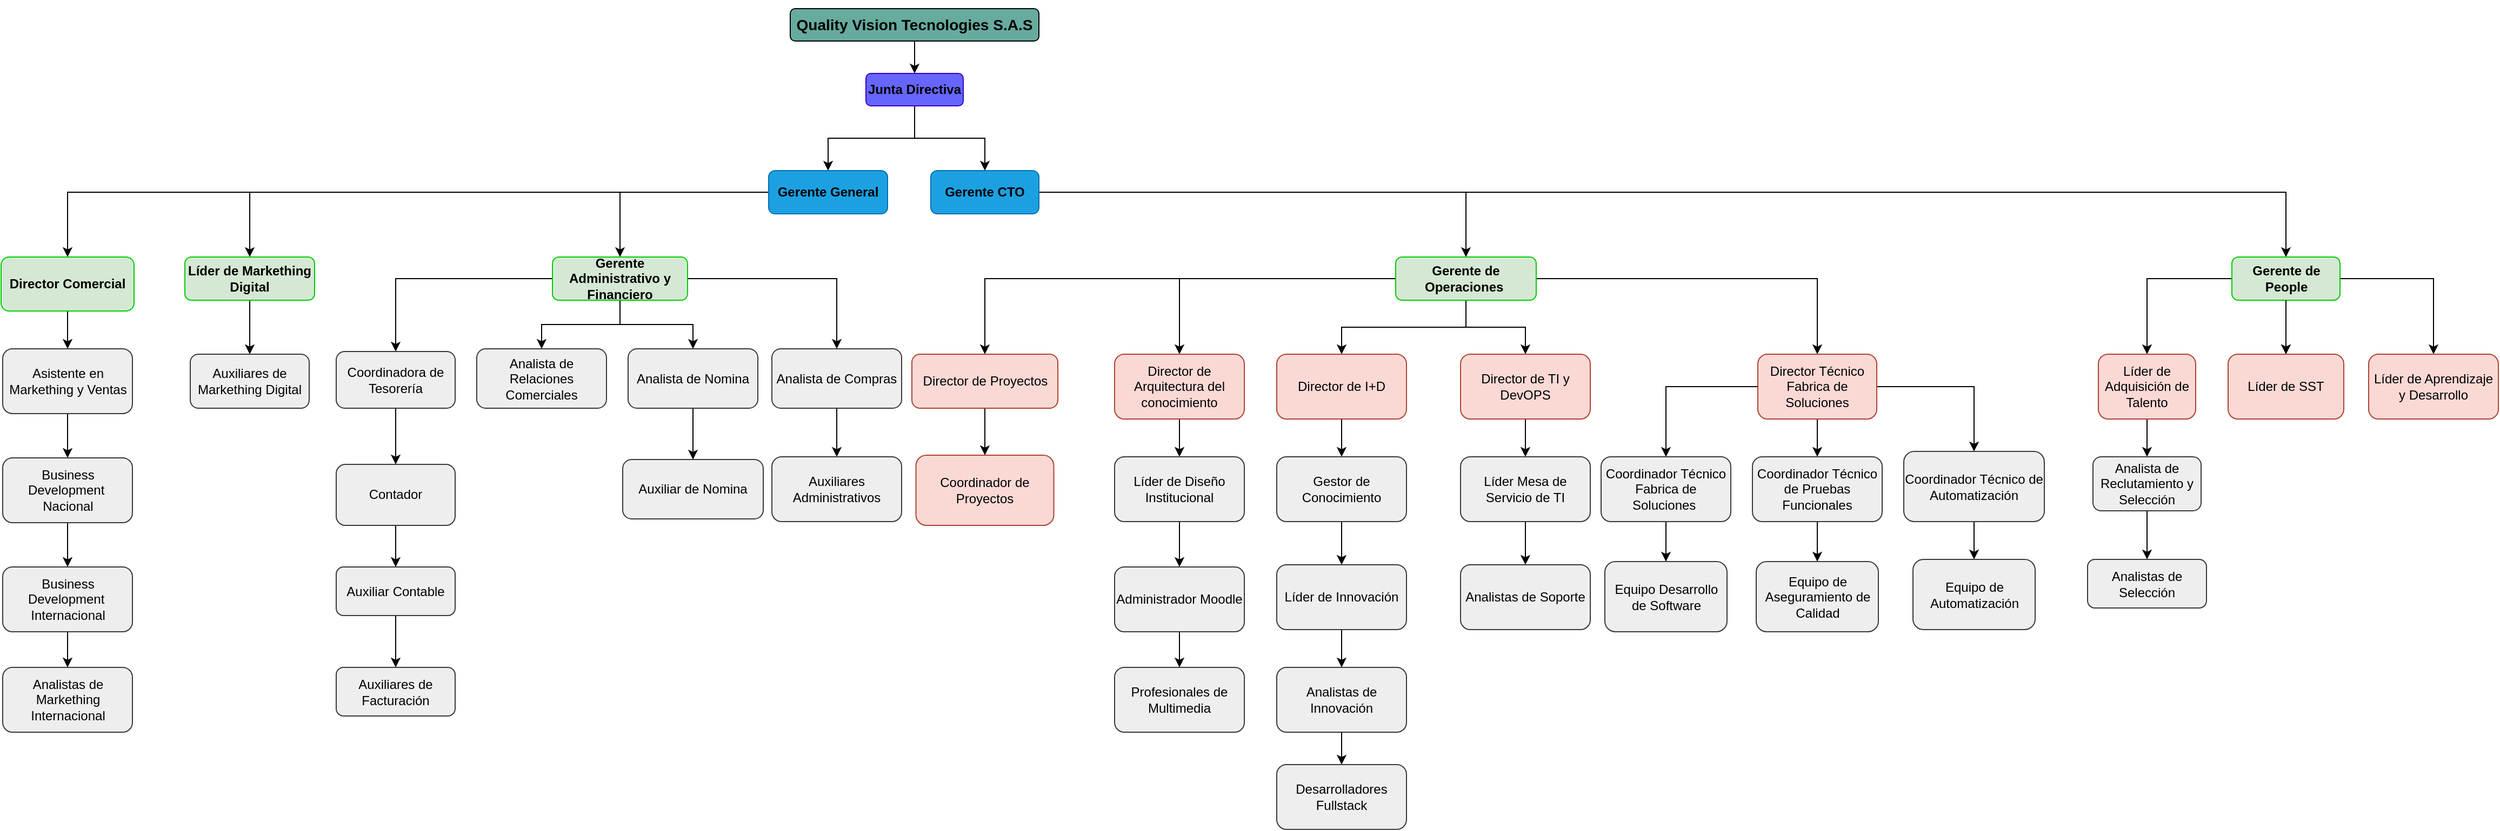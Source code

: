 <mxfile version="28.1.0">
  <diagram name="Página-1" id="11aGm9SkkB86KHjLV3OP">
    <mxGraphModel dx="2316" dy="753" grid="1" gridSize="10" guides="1" tooltips="1" connect="1" arrows="1" fold="1" page="1" pageScale="1" pageWidth="827" pageHeight="1169" math="0" shadow="0">
      <root>
        <mxCell id="0" />
        <mxCell id="1" parent="0" />
        <mxCell id="yNXOAHpUrxnPB8L_Ha3r-6" value="" style="edgeStyle=orthogonalEdgeStyle;rounded=0;orthogonalLoop=1;jettySize=auto;html=1;" parent="1" source="yNXOAHpUrxnPB8L_Ha3r-1" target="yNXOAHpUrxnPB8L_Ha3r-4" edge="1">
          <mxGeometry relative="1" as="geometry" />
        </mxCell>
        <mxCell id="yNXOAHpUrxnPB8L_Ha3r-1" value="&lt;h3 style=&quot;color: rgb(0, 0, 0);&quot;&gt;&lt;font style=&quot;vertical-align: inherit;&quot; dir=&quot;auto&quot;&gt;&lt;font style=&quot;vertical-align: inherit;&quot; dir=&quot;auto&quot;&gt;Quality Vision Tecnologies S.A.S&lt;/font&gt;&lt;/font&gt;&lt;/h3&gt;" style="rounded=1;whiteSpace=wrap;html=1;fillColor=#67AB9F;" parent="1" vertex="1">
          <mxGeometry x="310" y="40" width="230" height="30" as="geometry" />
        </mxCell>
        <mxCell id="yNXOAHpUrxnPB8L_Ha3r-9" style="edgeStyle=orthogonalEdgeStyle;rounded=0;orthogonalLoop=1;jettySize=auto;html=1;" parent="1" source="yNXOAHpUrxnPB8L_Ha3r-4" target="yNXOAHpUrxnPB8L_Ha3r-7" edge="1">
          <mxGeometry relative="1" as="geometry" />
        </mxCell>
        <mxCell id="yNXOAHpUrxnPB8L_Ha3r-10" style="edgeStyle=orthogonalEdgeStyle;rounded=0;orthogonalLoop=1;jettySize=auto;html=1;entryX=0.5;entryY=0;entryDx=0;entryDy=0;" parent="1" source="yNXOAHpUrxnPB8L_Ha3r-4" target="yNXOAHpUrxnPB8L_Ha3r-8" edge="1">
          <mxGeometry relative="1" as="geometry" />
        </mxCell>
        <mxCell id="yNXOAHpUrxnPB8L_Ha3r-4" value="&lt;font style=&quot;color: rgb(0, 0, 0);&quot;&gt;&lt;b&gt;Junta Directiva&lt;/b&gt;&lt;/font&gt;" style="rounded=1;whiteSpace=wrap;html=1;fillColor=#6666FF;fontColor=#ffffff;strokeColor=#3700CC;" parent="1" vertex="1">
          <mxGeometry x="380" y="100" width="90" height="30" as="geometry" />
        </mxCell>
        <mxCell id="6m8UZrbuLrnwmyDjbOqj-2" style="edgeStyle=orthogonalEdgeStyle;rounded=0;orthogonalLoop=1;jettySize=auto;html=1;entryX=0.5;entryY=0;entryDx=0;entryDy=0;" edge="1" parent="1" source="yNXOAHpUrxnPB8L_Ha3r-7" target="6m8UZrbuLrnwmyDjbOqj-1">
          <mxGeometry relative="1" as="geometry" />
        </mxCell>
        <mxCell id="6m8UZrbuLrnwmyDjbOqj-5" style="edgeStyle=orthogonalEdgeStyle;rounded=0;orthogonalLoop=1;jettySize=auto;html=1;entryX=0.5;entryY=0;entryDx=0;entryDy=0;" edge="1" parent="1" source="yNXOAHpUrxnPB8L_Ha3r-7" target="6m8UZrbuLrnwmyDjbOqj-3">
          <mxGeometry relative="1" as="geometry" />
        </mxCell>
        <mxCell id="6m8UZrbuLrnwmyDjbOqj-7" style="edgeStyle=orthogonalEdgeStyle;rounded=0;orthogonalLoop=1;jettySize=auto;html=1;entryX=0.5;entryY=0;entryDx=0;entryDy=0;" edge="1" parent="1" source="yNXOAHpUrxnPB8L_Ha3r-7" target="6m8UZrbuLrnwmyDjbOqj-6">
          <mxGeometry relative="1" as="geometry" />
        </mxCell>
        <mxCell id="yNXOAHpUrxnPB8L_Ha3r-7" value="&lt;font style=&quot;vertical-align: inherit;&quot; dir=&quot;auto&quot;&gt;&lt;font style=&quot;vertical-align: inherit; color: rgb(0, 0, 0);&quot; dir=&quot;auto&quot;&gt;&lt;b&gt;Gerente General&lt;/b&gt;&lt;/font&gt;&lt;/font&gt;" style="rounded=1;whiteSpace=wrap;html=1;fillColor=#1ba1e2;strokeColor=#006EAF;fontColor=#ffffff;" parent="1" vertex="1">
          <mxGeometry x="290" y="190" width="110" height="40" as="geometry" />
        </mxCell>
        <mxCell id="6m8UZrbuLrnwmyDjbOqj-10" style="edgeStyle=orthogonalEdgeStyle;rounded=0;orthogonalLoop=1;jettySize=auto;html=1;entryX=0.5;entryY=0;entryDx=0;entryDy=0;" edge="1" parent="1" source="yNXOAHpUrxnPB8L_Ha3r-8" target="6m8UZrbuLrnwmyDjbOqj-8">
          <mxGeometry relative="1" as="geometry" />
        </mxCell>
        <mxCell id="6m8UZrbuLrnwmyDjbOqj-12" style="edgeStyle=orthogonalEdgeStyle;rounded=0;orthogonalLoop=1;jettySize=auto;html=1;entryX=0.5;entryY=0;entryDx=0;entryDy=0;" edge="1" parent="1" source="yNXOAHpUrxnPB8L_Ha3r-8" target="6m8UZrbuLrnwmyDjbOqj-11">
          <mxGeometry relative="1" as="geometry" />
        </mxCell>
        <mxCell id="yNXOAHpUrxnPB8L_Ha3r-8" value="&lt;font style=&quot;color: rgb(0, 0, 0);&quot;&gt;&lt;b&gt;Gerente CTO&lt;/b&gt;&lt;/font&gt;" style="rounded=1;whiteSpace=wrap;html=1;fillColor=#1ba1e2;strokeColor=#006EAF;fontColor=#ffffff;" parent="1" vertex="1">
          <mxGeometry x="440" y="190" width="100" height="40" as="geometry" />
        </mxCell>
        <mxCell id="6m8UZrbuLrnwmyDjbOqj-108" value="" style="edgeStyle=orthogonalEdgeStyle;rounded=0;orthogonalLoop=1;jettySize=auto;html=1;" edge="1" parent="1" source="6m8UZrbuLrnwmyDjbOqj-1" target="6m8UZrbuLrnwmyDjbOqj-104">
          <mxGeometry relative="1" as="geometry" />
        </mxCell>
        <mxCell id="6m8UZrbuLrnwmyDjbOqj-1" value="Director Comercial" style="rounded=1;whiteSpace=wrap;html=1;fillColor=#d5e8d4;strokeColor=#00CC00;fontStyle=1" vertex="1" parent="1">
          <mxGeometry x="-420" y="270" width="123" height="50" as="geometry" />
        </mxCell>
        <mxCell id="6m8UZrbuLrnwmyDjbOqj-103" value="" style="edgeStyle=orthogonalEdgeStyle;rounded=0;orthogonalLoop=1;jettySize=auto;html=1;" edge="1" parent="1" source="6m8UZrbuLrnwmyDjbOqj-3" target="6m8UZrbuLrnwmyDjbOqj-102">
          <mxGeometry relative="1" as="geometry" />
        </mxCell>
        <mxCell id="6m8UZrbuLrnwmyDjbOqj-3" value="Líder de Markething Digital" style="rounded=1;whiteSpace=wrap;html=1;fillColor=#d5e8d4;strokeColor=#00CC00;fontStyle=1" vertex="1" parent="1">
          <mxGeometry x="-250" y="270" width="120" height="40" as="geometry" />
        </mxCell>
        <mxCell id="6m8UZrbuLrnwmyDjbOqj-90" style="edgeStyle=orthogonalEdgeStyle;rounded=0;orthogonalLoop=1;jettySize=auto;html=1;entryX=0.5;entryY=0;entryDx=0;entryDy=0;" edge="1" parent="1" source="6m8UZrbuLrnwmyDjbOqj-6" target="6m8UZrbuLrnwmyDjbOqj-86">
          <mxGeometry relative="1" as="geometry" />
        </mxCell>
        <mxCell id="6m8UZrbuLrnwmyDjbOqj-91" style="edgeStyle=orthogonalEdgeStyle;rounded=0;orthogonalLoop=1;jettySize=auto;html=1;entryX=0.5;entryY=0;entryDx=0;entryDy=0;" edge="1" parent="1" source="6m8UZrbuLrnwmyDjbOqj-6" target="6m8UZrbuLrnwmyDjbOqj-84">
          <mxGeometry relative="1" as="geometry" />
        </mxCell>
        <mxCell id="6m8UZrbuLrnwmyDjbOqj-94" style="edgeStyle=orthogonalEdgeStyle;rounded=0;orthogonalLoop=1;jettySize=auto;html=1;entryX=0.5;entryY=0;entryDx=0;entryDy=0;" edge="1" parent="1" source="6m8UZrbuLrnwmyDjbOqj-6" target="6m8UZrbuLrnwmyDjbOqj-83">
          <mxGeometry relative="1" as="geometry" />
        </mxCell>
        <mxCell id="6m8UZrbuLrnwmyDjbOqj-95" style="edgeStyle=orthogonalEdgeStyle;rounded=0;orthogonalLoop=1;jettySize=auto;html=1;entryX=0.5;entryY=0;entryDx=0;entryDy=0;" edge="1" parent="1" source="6m8UZrbuLrnwmyDjbOqj-6" target="6m8UZrbuLrnwmyDjbOqj-79">
          <mxGeometry relative="1" as="geometry" />
        </mxCell>
        <mxCell id="6m8UZrbuLrnwmyDjbOqj-6" value="Gerente Administrativo y Financiero" style="rounded=1;whiteSpace=wrap;html=1;fillColor=#d5e8d4;strokeColor=#00CC00;fontStyle=1" vertex="1" parent="1">
          <mxGeometry x="90" y="270" width="125" height="40" as="geometry" />
        </mxCell>
        <mxCell id="6m8UZrbuLrnwmyDjbOqj-15" style="edgeStyle=orthogonalEdgeStyle;rounded=0;orthogonalLoop=1;jettySize=auto;html=1;entryX=0.5;entryY=0;entryDx=0;entryDy=0;" edge="1" parent="1" source="6m8UZrbuLrnwmyDjbOqj-8" target="6m8UZrbuLrnwmyDjbOqj-13">
          <mxGeometry relative="1" as="geometry" />
        </mxCell>
        <mxCell id="6m8UZrbuLrnwmyDjbOqj-18" style="edgeStyle=orthogonalEdgeStyle;rounded=0;orthogonalLoop=1;jettySize=auto;html=1;entryX=0.5;entryY=0;entryDx=0;entryDy=0;" edge="1" parent="1" source="6m8UZrbuLrnwmyDjbOqj-8" target="6m8UZrbuLrnwmyDjbOqj-17">
          <mxGeometry relative="1" as="geometry" />
        </mxCell>
        <mxCell id="6m8UZrbuLrnwmyDjbOqj-56" style="edgeStyle=orthogonalEdgeStyle;rounded=0;orthogonalLoop=1;jettySize=auto;html=1;entryX=0.5;entryY=0;entryDx=0;entryDy=0;" edge="1" parent="1" source="6m8UZrbuLrnwmyDjbOqj-8" target="6m8UZrbuLrnwmyDjbOqj-53">
          <mxGeometry relative="1" as="geometry" />
        </mxCell>
        <mxCell id="6m8UZrbuLrnwmyDjbOqj-65" style="edgeStyle=orthogonalEdgeStyle;rounded=0;orthogonalLoop=1;jettySize=auto;html=1;entryX=0.5;entryY=0;entryDx=0;entryDy=0;" edge="1" parent="1" source="6m8UZrbuLrnwmyDjbOqj-8" target="6m8UZrbuLrnwmyDjbOqj-60">
          <mxGeometry relative="1" as="geometry" />
        </mxCell>
        <mxCell id="6m8UZrbuLrnwmyDjbOqj-74" style="edgeStyle=orthogonalEdgeStyle;rounded=0;orthogonalLoop=1;jettySize=auto;html=1;entryX=0.5;entryY=0;entryDx=0;entryDy=0;" edge="1" parent="1" source="6m8UZrbuLrnwmyDjbOqj-8" target="6m8UZrbuLrnwmyDjbOqj-70">
          <mxGeometry relative="1" as="geometry" />
        </mxCell>
        <mxCell id="6m8UZrbuLrnwmyDjbOqj-8" value="Gerente de Operaciones&amp;nbsp;" style="rounded=1;whiteSpace=wrap;html=1;fillColor=#d5e8d4;strokeColor=#00CC00;fontStyle=1" vertex="1" parent="1">
          <mxGeometry x="870" y="270" width="130" height="40" as="geometry" />
        </mxCell>
        <mxCell id="6m8UZrbuLrnwmyDjbOqj-22" style="edgeStyle=orthogonalEdgeStyle;rounded=0;orthogonalLoop=1;jettySize=auto;html=1;entryX=0.5;entryY=0;entryDx=0;entryDy=0;" edge="1" parent="1" source="6m8UZrbuLrnwmyDjbOqj-11" target="6m8UZrbuLrnwmyDjbOqj-19">
          <mxGeometry relative="1" as="geometry" />
        </mxCell>
        <mxCell id="6m8UZrbuLrnwmyDjbOqj-23" style="edgeStyle=orthogonalEdgeStyle;rounded=0;orthogonalLoop=1;jettySize=auto;html=1;entryX=0.5;entryY=0;entryDx=0;entryDy=0;" edge="1" parent="1" source="6m8UZrbuLrnwmyDjbOqj-11" target="6m8UZrbuLrnwmyDjbOqj-20">
          <mxGeometry relative="1" as="geometry" />
        </mxCell>
        <mxCell id="6m8UZrbuLrnwmyDjbOqj-24" style="edgeStyle=orthogonalEdgeStyle;rounded=0;orthogonalLoop=1;jettySize=auto;html=1;entryX=0.5;entryY=0;entryDx=0;entryDy=0;" edge="1" parent="1" source="6m8UZrbuLrnwmyDjbOqj-11" target="6m8UZrbuLrnwmyDjbOqj-21">
          <mxGeometry relative="1" as="geometry" />
        </mxCell>
        <mxCell id="6m8UZrbuLrnwmyDjbOqj-11" value="Gerente de People" style="rounded=1;whiteSpace=wrap;html=1;fillColor=#d5e8d4;strokeColor=#00CC00;fontStyle=1" vertex="1" parent="1">
          <mxGeometry x="1643.5" y="270" width="100" height="40" as="geometry" />
        </mxCell>
        <mxCell id="6m8UZrbuLrnwmyDjbOqj-16" style="edgeStyle=orthogonalEdgeStyle;rounded=0;orthogonalLoop=1;jettySize=auto;html=1;entryX=0.5;entryY=0;entryDx=0;entryDy=0;" edge="1" parent="1" source="6m8UZrbuLrnwmyDjbOqj-13" target="6m8UZrbuLrnwmyDjbOqj-14">
          <mxGeometry relative="1" as="geometry" />
        </mxCell>
        <mxCell id="6m8UZrbuLrnwmyDjbOqj-13" value="Director de Proyectos" style="rounded=1;whiteSpace=wrap;html=1;fillColor=#fad9d5;strokeColor=#ae4132;" vertex="1" parent="1">
          <mxGeometry x="422.5" y="360" width="135" height="50" as="geometry" />
        </mxCell>
        <mxCell id="6m8UZrbuLrnwmyDjbOqj-14" value="Coordinador de Proyectos" style="rounded=1;whiteSpace=wrap;html=1;fillColor=#fad9d5;strokeColor=#ae4132;" vertex="1" parent="1">
          <mxGeometry x="426.25" y="453.5" width="127.5" height="65" as="geometry" />
        </mxCell>
        <mxCell id="6m8UZrbuLrnwmyDjbOqj-48" style="edgeStyle=orthogonalEdgeStyle;rounded=0;orthogonalLoop=1;jettySize=auto;html=1;entryX=0.5;entryY=0;entryDx=0;entryDy=0;" edge="1" parent="1" source="6m8UZrbuLrnwmyDjbOqj-17" target="6m8UZrbuLrnwmyDjbOqj-40">
          <mxGeometry relative="1" as="geometry" />
        </mxCell>
        <mxCell id="6m8UZrbuLrnwmyDjbOqj-49" style="edgeStyle=orthogonalEdgeStyle;rounded=0;orthogonalLoop=1;jettySize=auto;html=1;" edge="1" parent="1" source="6m8UZrbuLrnwmyDjbOqj-17" target="6m8UZrbuLrnwmyDjbOqj-46">
          <mxGeometry relative="1" as="geometry" />
        </mxCell>
        <mxCell id="6m8UZrbuLrnwmyDjbOqj-52" style="edgeStyle=orthogonalEdgeStyle;rounded=0;orthogonalLoop=1;jettySize=auto;html=1;entryX=0.5;entryY=0;entryDx=0;entryDy=0;" edge="1" parent="1" source="6m8UZrbuLrnwmyDjbOqj-17" target="6m8UZrbuLrnwmyDjbOqj-33">
          <mxGeometry relative="1" as="geometry" />
        </mxCell>
        <mxCell id="6m8UZrbuLrnwmyDjbOqj-17" value="Director Técnico Fabrica de Soluciones" style="rounded=1;whiteSpace=wrap;html=1;fillColor=#fad9d5;strokeColor=#ae4132;" vertex="1" parent="1">
          <mxGeometry x="1205" y="360" width="110" height="60" as="geometry" />
        </mxCell>
        <mxCell id="6m8UZrbuLrnwmyDjbOqj-26" style="edgeStyle=orthogonalEdgeStyle;rounded=0;orthogonalLoop=1;jettySize=auto;html=1;entryX=0.5;entryY=0;entryDx=0;entryDy=0;" edge="1" parent="1" source="6m8UZrbuLrnwmyDjbOqj-19" target="6m8UZrbuLrnwmyDjbOqj-25">
          <mxGeometry relative="1" as="geometry" />
        </mxCell>
        <mxCell id="6m8UZrbuLrnwmyDjbOqj-19" value="Líder de Adquisición de Talento" style="rounded=1;whiteSpace=wrap;html=1;fillColor=#fad9d5;strokeColor=#ae4132;" vertex="1" parent="1">
          <mxGeometry x="1520" y="360" width="90" height="60" as="geometry" />
        </mxCell>
        <mxCell id="6m8UZrbuLrnwmyDjbOqj-21" value="Líder de Aprendizaje y Desarrollo" style="rounded=1;whiteSpace=wrap;html=1;fillColor=#fad9d5;strokeColor=#ae4132;" vertex="1" parent="1">
          <mxGeometry x="1770" y="360" width="120" height="60" as="geometry" />
        </mxCell>
        <mxCell id="6m8UZrbuLrnwmyDjbOqj-28" style="edgeStyle=orthogonalEdgeStyle;rounded=0;orthogonalLoop=1;jettySize=auto;html=1;entryX=0.5;entryY=0;entryDx=0;entryDy=0;" edge="1" parent="1" source="6m8UZrbuLrnwmyDjbOqj-25" target="6m8UZrbuLrnwmyDjbOqj-27">
          <mxGeometry relative="1" as="geometry" />
        </mxCell>
        <mxCell id="6m8UZrbuLrnwmyDjbOqj-25" value="Analista de Reclutamiento y Selección" style="rounded=1;whiteSpace=wrap;html=1;fillColor=#eeeeee;strokeColor=#36393d;" vertex="1" parent="1">
          <mxGeometry x="1515" y="455" width="100" height="50" as="geometry" />
        </mxCell>
        <mxCell id="6m8UZrbuLrnwmyDjbOqj-27" value="Analistas de Selección" style="rounded=1;whiteSpace=wrap;html=1;fillColor=#eeeeee;strokeColor=#36393d;" vertex="1" parent="1">
          <mxGeometry x="1510" y="550" width="110" height="45" as="geometry" />
        </mxCell>
        <mxCell id="6m8UZrbuLrnwmyDjbOqj-44" style="edgeStyle=orthogonalEdgeStyle;rounded=0;orthogonalLoop=1;jettySize=auto;html=1;entryX=0.5;entryY=0;entryDx=0;entryDy=0;" edge="1" parent="1" source="6m8UZrbuLrnwmyDjbOqj-33" target="6m8UZrbuLrnwmyDjbOqj-37">
          <mxGeometry relative="1" as="geometry" />
        </mxCell>
        <mxCell id="6m8UZrbuLrnwmyDjbOqj-33" value="Coordinador Técnico Fabrica de Soluciones&lt;span style=&quot;background-color: transparent; color: light-dark(rgb(0, 0, 0), rgb(255, 255, 255));&quot;&gt;&amp;nbsp;&lt;/span&gt;" style="rounded=1;whiteSpace=wrap;html=1;fillColor=#eeeeee;strokeColor=#36393d;" vertex="1" parent="1">
          <mxGeometry x="1060" y="455" width="120" height="60" as="geometry" />
        </mxCell>
        <mxCell id="6m8UZrbuLrnwmyDjbOqj-34" value="" style="edgeStyle=orthogonalEdgeStyle;rounded=0;orthogonalLoop=1;jettySize=auto;html=1;" edge="1" parent="1" source="6m8UZrbuLrnwmyDjbOqj-11" target="6m8UZrbuLrnwmyDjbOqj-20">
          <mxGeometry relative="1" as="geometry">
            <mxPoint x="940" y="500" as="targetPoint" />
            <mxPoint x="930" y="330" as="sourcePoint" />
          </mxGeometry>
        </mxCell>
        <mxCell id="6m8UZrbuLrnwmyDjbOqj-20" value="Líder de SST" style="rounded=1;whiteSpace=wrap;html=1;fillColor=#fad9d5;strokeColor=#ae4132;" vertex="1" parent="1">
          <mxGeometry x="1640" y="360" width="107" height="60" as="geometry" />
        </mxCell>
        <mxCell id="6m8UZrbuLrnwmyDjbOqj-37" value="Equipo Desarrollo de Software" style="rounded=1;whiteSpace=wrap;html=1;fillColor=#eeeeee;strokeColor=#36393d;" vertex="1" parent="1">
          <mxGeometry x="1063.5" y="552" width="113" height="65" as="geometry" />
        </mxCell>
        <mxCell id="6m8UZrbuLrnwmyDjbOqj-43" style="edgeStyle=orthogonalEdgeStyle;rounded=0;orthogonalLoop=1;jettySize=auto;html=1;" edge="1" parent="1" source="6m8UZrbuLrnwmyDjbOqj-40" target="6m8UZrbuLrnwmyDjbOqj-41">
          <mxGeometry relative="1" as="geometry" />
        </mxCell>
        <mxCell id="6m8UZrbuLrnwmyDjbOqj-40" value="Coordinador Técnico de Pruebas Funcionales" style="rounded=1;whiteSpace=wrap;html=1;fillColor=#eeeeee;strokeColor=#36393d;" vertex="1" parent="1">
          <mxGeometry x="1200" y="455" width="120" height="60" as="geometry" />
        </mxCell>
        <mxCell id="6m8UZrbuLrnwmyDjbOqj-41" value="Equipo de Aseguramiento de Calidad" style="rounded=1;whiteSpace=wrap;html=1;fillColor=#eeeeee;strokeColor=#36393d;" vertex="1" parent="1">
          <mxGeometry x="1203.5" y="552" width="113" height="65" as="geometry" />
        </mxCell>
        <mxCell id="6m8UZrbuLrnwmyDjbOqj-50" style="edgeStyle=orthogonalEdgeStyle;rounded=0;orthogonalLoop=1;jettySize=auto;html=1;entryX=0.5;entryY=0;entryDx=0;entryDy=0;" edge="1" parent="1" source="6m8UZrbuLrnwmyDjbOqj-46" target="6m8UZrbuLrnwmyDjbOqj-47">
          <mxGeometry relative="1" as="geometry" />
        </mxCell>
        <mxCell id="6m8UZrbuLrnwmyDjbOqj-46" value="Coordinador Técnico de Automatización" style="rounded=1;whiteSpace=wrap;html=1;fillColor=#eeeeee;strokeColor=#36393d;" vertex="1" parent="1">
          <mxGeometry x="1340" y="450" width="130" height="65" as="geometry" />
        </mxCell>
        <mxCell id="6m8UZrbuLrnwmyDjbOqj-47" value="Equipo de Automatización" style="rounded=1;whiteSpace=wrap;html=1;fillColor=#eeeeee;strokeColor=#36393d;" vertex="1" parent="1">
          <mxGeometry x="1348.5" y="550" width="113" height="65" as="geometry" />
        </mxCell>
        <mxCell id="6m8UZrbuLrnwmyDjbOqj-57" style="edgeStyle=orthogonalEdgeStyle;rounded=0;orthogonalLoop=1;jettySize=auto;html=1;entryX=0.5;entryY=0;entryDx=0;entryDy=0;" edge="1" parent="1" source="6m8UZrbuLrnwmyDjbOqj-53" target="6m8UZrbuLrnwmyDjbOqj-54">
          <mxGeometry relative="1" as="geometry" />
        </mxCell>
        <mxCell id="6m8UZrbuLrnwmyDjbOqj-53" value="Director de TI y DevOPS" style="rounded=1;whiteSpace=wrap;html=1;fillColor=#fad9d5;strokeColor=#ae4132;" vertex="1" parent="1">
          <mxGeometry x="930" y="360" width="120" height="60" as="geometry" />
        </mxCell>
        <mxCell id="6m8UZrbuLrnwmyDjbOqj-58" style="edgeStyle=orthogonalEdgeStyle;rounded=0;orthogonalLoop=1;jettySize=auto;html=1;entryX=0.5;entryY=0;entryDx=0;entryDy=0;" edge="1" parent="1" source="6m8UZrbuLrnwmyDjbOqj-54" target="6m8UZrbuLrnwmyDjbOqj-55">
          <mxGeometry relative="1" as="geometry" />
        </mxCell>
        <mxCell id="6m8UZrbuLrnwmyDjbOqj-54" value="Líder Mesa de Servicio de TI" style="rounded=1;whiteSpace=wrap;html=1;fillColor=#eeeeee;strokeColor=#36393d;" vertex="1" parent="1">
          <mxGeometry x="930" y="455" width="120" height="60" as="geometry" />
        </mxCell>
        <mxCell id="6m8UZrbuLrnwmyDjbOqj-55" value="Analistas de Soporte" style="rounded=1;whiteSpace=wrap;html=1;fillColor=#eeeeee;strokeColor=#36393d;" vertex="1" parent="1">
          <mxGeometry x="930" y="555" width="120" height="60" as="geometry" />
        </mxCell>
        <mxCell id="6m8UZrbuLrnwmyDjbOqj-66" value="" style="edgeStyle=orthogonalEdgeStyle;rounded=0;orthogonalLoop=1;jettySize=auto;html=1;" edge="1" parent="1" source="6m8UZrbuLrnwmyDjbOqj-60" target="6m8UZrbuLrnwmyDjbOqj-61">
          <mxGeometry relative="1" as="geometry" />
        </mxCell>
        <mxCell id="6m8UZrbuLrnwmyDjbOqj-60" value="Director de I+D" style="rounded=1;whiteSpace=wrap;html=1;fillColor=#fad9d5;strokeColor=#ae4132;" vertex="1" parent="1">
          <mxGeometry x="760" y="360" width="120" height="60" as="geometry" />
        </mxCell>
        <mxCell id="6m8UZrbuLrnwmyDjbOqj-67" value="" style="edgeStyle=orthogonalEdgeStyle;rounded=0;orthogonalLoop=1;jettySize=auto;html=1;" edge="1" parent="1" source="6m8UZrbuLrnwmyDjbOqj-61" target="6m8UZrbuLrnwmyDjbOqj-62">
          <mxGeometry relative="1" as="geometry" />
        </mxCell>
        <mxCell id="6m8UZrbuLrnwmyDjbOqj-61" value="Gestor de Conocimiento" style="rounded=1;whiteSpace=wrap;html=1;fillColor=#eeeeee;strokeColor=#36393d;" vertex="1" parent="1">
          <mxGeometry x="760" y="455" width="120" height="60" as="geometry" />
        </mxCell>
        <mxCell id="6m8UZrbuLrnwmyDjbOqj-68" value="" style="edgeStyle=orthogonalEdgeStyle;rounded=0;orthogonalLoop=1;jettySize=auto;html=1;" edge="1" parent="1" source="6m8UZrbuLrnwmyDjbOqj-62" target="6m8UZrbuLrnwmyDjbOqj-63">
          <mxGeometry relative="1" as="geometry" />
        </mxCell>
        <mxCell id="6m8UZrbuLrnwmyDjbOqj-62" value="Líder de Innovación" style="rounded=1;whiteSpace=wrap;html=1;fillColor=#eeeeee;strokeColor=#36393d;" vertex="1" parent="1">
          <mxGeometry x="760" y="555" width="120" height="60" as="geometry" />
        </mxCell>
        <mxCell id="6m8UZrbuLrnwmyDjbOqj-69" value="" style="edgeStyle=orthogonalEdgeStyle;rounded=0;orthogonalLoop=1;jettySize=auto;html=1;" edge="1" parent="1" source="6m8UZrbuLrnwmyDjbOqj-63" target="6m8UZrbuLrnwmyDjbOqj-64">
          <mxGeometry relative="1" as="geometry" />
        </mxCell>
        <mxCell id="6m8UZrbuLrnwmyDjbOqj-63" value="Analistas de Innovación" style="rounded=1;whiteSpace=wrap;html=1;fillColor=#eeeeee;strokeColor=#36393d;" vertex="1" parent="1">
          <mxGeometry x="760" y="650" width="120" height="60" as="geometry" />
        </mxCell>
        <mxCell id="6m8UZrbuLrnwmyDjbOqj-64" value="Desarrolladores Fullstack" style="rounded=1;whiteSpace=wrap;html=1;fillColor=#eeeeee;strokeColor=#36393d;" vertex="1" parent="1">
          <mxGeometry x="760" y="740" width="120" height="60" as="geometry" />
        </mxCell>
        <mxCell id="6m8UZrbuLrnwmyDjbOqj-75" value="" style="edgeStyle=orthogonalEdgeStyle;rounded=0;orthogonalLoop=1;jettySize=auto;html=1;" edge="1" parent="1" source="6m8UZrbuLrnwmyDjbOqj-70" target="6m8UZrbuLrnwmyDjbOqj-71">
          <mxGeometry relative="1" as="geometry" />
        </mxCell>
        <mxCell id="6m8UZrbuLrnwmyDjbOqj-70" value="Director de Arquitectura del conocimiento" style="rounded=1;whiteSpace=wrap;html=1;fillColor=#fad9d5;strokeColor=#ae4132;" vertex="1" parent="1">
          <mxGeometry x="610" y="360" width="120" height="60" as="geometry" />
        </mxCell>
        <mxCell id="6m8UZrbuLrnwmyDjbOqj-76" value="" style="edgeStyle=orthogonalEdgeStyle;rounded=0;orthogonalLoop=1;jettySize=auto;html=1;" edge="1" parent="1" source="6m8UZrbuLrnwmyDjbOqj-71" target="6m8UZrbuLrnwmyDjbOqj-72">
          <mxGeometry relative="1" as="geometry" />
        </mxCell>
        <mxCell id="6m8UZrbuLrnwmyDjbOqj-71" value="Líder de Diseño Institucional" style="rounded=1;whiteSpace=wrap;html=1;fillColor=#eeeeee;strokeColor=#36393d;" vertex="1" parent="1">
          <mxGeometry x="610" y="455" width="120" height="60" as="geometry" />
        </mxCell>
        <mxCell id="6m8UZrbuLrnwmyDjbOqj-77" value="" style="edgeStyle=orthogonalEdgeStyle;rounded=0;orthogonalLoop=1;jettySize=auto;html=1;" edge="1" parent="1" source="6m8UZrbuLrnwmyDjbOqj-72" target="6m8UZrbuLrnwmyDjbOqj-73">
          <mxGeometry relative="1" as="geometry" />
        </mxCell>
        <mxCell id="6m8UZrbuLrnwmyDjbOqj-72" value="Administrador Moodle" style="rounded=1;whiteSpace=wrap;html=1;fillColor=#eeeeee;strokeColor=#36393d;" vertex="1" parent="1">
          <mxGeometry x="610" y="557" width="120" height="60" as="geometry" />
        </mxCell>
        <mxCell id="6m8UZrbuLrnwmyDjbOqj-73" value="Profesionales de Multimedia" style="rounded=1;whiteSpace=wrap;html=1;fillColor=#eeeeee;strokeColor=#36393d;" vertex="1" parent="1">
          <mxGeometry x="610" y="650" width="120" height="60" as="geometry" />
        </mxCell>
        <mxCell id="6m8UZrbuLrnwmyDjbOqj-99" value="" style="edgeStyle=orthogonalEdgeStyle;rounded=0;orthogonalLoop=1;jettySize=auto;html=1;" edge="1" parent="1" source="6m8UZrbuLrnwmyDjbOqj-79" target="6m8UZrbuLrnwmyDjbOqj-80">
          <mxGeometry relative="1" as="geometry" />
        </mxCell>
        <mxCell id="6m8UZrbuLrnwmyDjbOqj-79" value="Coordinadora de Tesorería" style="rounded=1;whiteSpace=wrap;html=1;fillColor=#eeeeee;strokeColor=#36393d;" vertex="1" parent="1">
          <mxGeometry x="-110" y="357.5" width="110" height="52.5" as="geometry" />
        </mxCell>
        <mxCell id="6m8UZrbuLrnwmyDjbOqj-100" value="" style="edgeStyle=orthogonalEdgeStyle;rounded=0;orthogonalLoop=1;jettySize=auto;html=1;" edge="1" parent="1" source="6m8UZrbuLrnwmyDjbOqj-80" target="6m8UZrbuLrnwmyDjbOqj-81">
          <mxGeometry relative="1" as="geometry" />
        </mxCell>
        <mxCell id="6m8UZrbuLrnwmyDjbOqj-80" value="Contador" style="rounded=1;whiteSpace=wrap;html=1;fillColor=#eeeeee;strokeColor=#36393d;" vertex="1" parent="1">
          <mxGeometry x="-110" y="462" width="110" height="56.5" as="geometry" />
        </mxCell>
        <mxCell id="6m8UZrbuLrnwmyDjbOqj-101" value="" style="edgeStyle=orthogonalEdgeStyle;rounded=0;orthogonalLoop=1;jettySize=auto;html=1;" edge="1" parent="1" source="6m8UZrbuLrnwmyDjbOqj-81" target="6m8UZrbuLrnwmyDjbOqj-82">
          <mxGeometry relative="1" as="geometry" />
        </mxCell>
        <mxCell id="6m8UZrbuLrnwmyDjbOqj-81" value="Auxiliar Contable" style="rounded=1;whiteSpace=wrap;html=1;fillColor=#eeeeee;strokeColor=#36393d;" vertex="1" parent="1">
          <mxGeometry x="-110" y="557" width="110" height="45" as="geometry" />
        </mxCell>
        <mxCell id="6m8UZrbuLrnwmyDjbOqj-82" value="Auxiliares de Facturación" style="rounded=1;whiteSpace=wrap;html=1;fillColor=#eeeeee;strokeColor=#36393d;" vertex="1" parent="1">
          <mxGeometry x="-110" y="650" width="110" height="45" as="geometry" />
        </mxCell>
        <mxCell id="6m8UZrbuLrnwmyDjbOqj-83" value="Analista de Relaciones Comerciales" style="rounded=1;whiteSpace=wrap;html=1;fillColor=#eeeeee;strokeColor=#36393d;" vertex="1" parent="1">
          <mxGeometry x="20" y="355" width="120" height="55" as="geometry" />
        </mxCell>
        <mxCell id="6m8UZrbuLrnwmyDjbOqj-98" value="" style="edgeStyle=orthogonalEdgeStyle;rounded=0;orthogonalLoop=1;jettySize=auto;html=1;" edge="1" parent="1" source="6m8UZrbuLrnwmyDjbOqj-84" target="6m8UZrbuLrnwmyDjbOqj-85">
          <mxGeometry relative="1" as="geometry" />
        </mxCell>
        <mxCell id="6m8UZrbuLrnwmyDjbOqj-84" value="Analista de Nomina" style="rounded=1;whiteSpace=wrap;html=1;fillColor=#eeeeee;strokeColor=#36393d;" vertex="1" parent="1">
          <mxGeometry x="160" y="355" width="120" height="55" as="geometry" />
        </mxCell>
        <mxCell id="6m8UZrbuLrnwmyDjbOqj-85" value="Auxiliar de Nomina" style="rounded=1;whiteSpace=wrap;html=1;fillColor=#eeeeee;strokeColor=#36393d;" vertex="1" parent="1">
          <mxGeometry x="155" y="457.5" width="130" height="55" as="geometry" />
        </mxCell>
        <mxCell id="6m8UZrbuLrnwmyDjbOqj-97" value="" style="edgeStyle=orthogonalEdgeStyle;rounded=0;orthogonalLoop=1;jettySize=auto;html=1;" edge="1" parent="1" source="6m8UZrbuLrnwmyDjbOqj-86" target="6m8UZrbuLrnwmyDjbOqj-87">
          <mxGeometry relative="1" as="geometry" />
        </mxCell>
        <mxCell id="6m8UZrbuLrnwmyDjbOqj-86" value="Analista de Compras" style="rounded=1;whiteSpace=wrap;html=1;fillColor=#eeeeee;strokeColor=#36393d;" vertex="1" parent="1">
          <mxGeometry x="293" y="355" width="120" height="55" as="geometry" />
        </mxCell>
        <mxCell id="6m8UZrbuLrnwmyDjbOqj-87" value="Auxiliares Administrativos" style="rounded=1;whiteSpace=wrap;html=1;fillColor=#eeeeee;strokeColor=#36393d;" vertex="1" parent="1">
          <mxGeometry x="293" y="455" width="120" height="60" as="geometry" />
        </mxCell>
        <mxCell id="6m8UZrbuLrnwmyDjbOqj-102" value="Auxiliares de Markething Digital" style="rounded=1;whiteSpace=wrap;html=1;fillColor=#eeeeee;strokeColor=#36393d;" vertex="1" parent="1">
          <mxGeometry x="-245" y="360" width="110" height="50" as="geometry" />
        </mxCell>
        <mxCell id="6m8UZrbuLrnwmyDjbOqj-109" value="" style="edgeStyle=orthogonalEdgeStyle;rounded=0;orthogonalLoop=1;jettySize=auto;html=1;" edge="1" parent="1" source="6m8UZrbuLrnwmyDjbOqj-104" target="6m8UZrbuLrnwmyDjbOqj-105">
          <mxGeometry relative="1" as="geometry" />
        </mxCell>
        <mxCell id="6m8UZrbuLrnwmyDjbOqj-104" value="Asistente en Markething y Ventas" style="rounded=1;whiteSpace=wrap;html=1;fillColor=#eeeeee;strokeColor=#36393d;" vertex="1" parent="1">
          <mxGeometry x="-418.5" y="355" width="120" height="60" as="geometry" />
        </mxCell>
        <mxCell id="6m8UZrbuLrnwmyDjbOqj-110" value="" style="edgeStyle=orthogonalEdgeStyle;rounded=0;orthogonalLoop=1;jettySize=auto;html=1;" edge="1" parent="1" source="6m8UZrbuLrnwmyDjbOqj-105" target="6m8UZrbuLrnwmyDjbOqj-107">
          <mxGeometry relative="1" as="geometry" />
        </mxCell>
        <mxCell id="6m8UZrbuLrnwmyDjbOqj-105" value="Business Development&amp;nbsp;&lt;div&gt;Nacional&lt;/div&gt;" style="rounded=1;whiteSpace=wrap;html=1;fillColor=#eeeeee;strokeColor=#36393d;" vertex="1" parent="1">
          <mxGeometry x="-418.5" y="456" width="120" height="60" as="geometry" />
        </mxCell>
        <mxCell id="6m8UZrbuLrnwmyDjbOqj-106" value="Analistas de Markething Internacional" style="rounded=1;whiteSpace=wrap;html=1;fillColor=#eeeeee;strokeColor=#36393d;" vertex="1" parent="1">
          <mxGeometry x="-418.5" y="650" width="120" height="60" as="geometry" />
        </mxCell>
        <mxCell id="6m8UZrbuLrnwmyDjbOqj-111" value="" style="edgeStyle=orthogonalEdgeStyle;rounded=0;orthogonalLoop=1;jettySize=auto;html=1;" edge="1" parent="1" source="6m8UZrbuLrnwmyDjbOqj-107" target="6m8UZrbuLrnwmyDjbOqj-106">
          <mxGeometry relative="1" as="geometry" />
        </mxCell>
        <mxCell id="6m8UZrbuLrnwmyDjbOqj-107" value="Business Development&amp;nbsp;&lt;div&gt;Internacional&lt;/div&gt;" style="rounded=1;whiteSpace=wrap;html=1;fillColor=#eeeeee;strokeColor=#36393d;" vertex="1" parent="1">
          <mxGeometry x="-418.5" y="557" width="120" height="60" as="geometry" />
        </mxCell>
      </root>
    </mxGraphModel>
  </diagram>
</mxfile>
